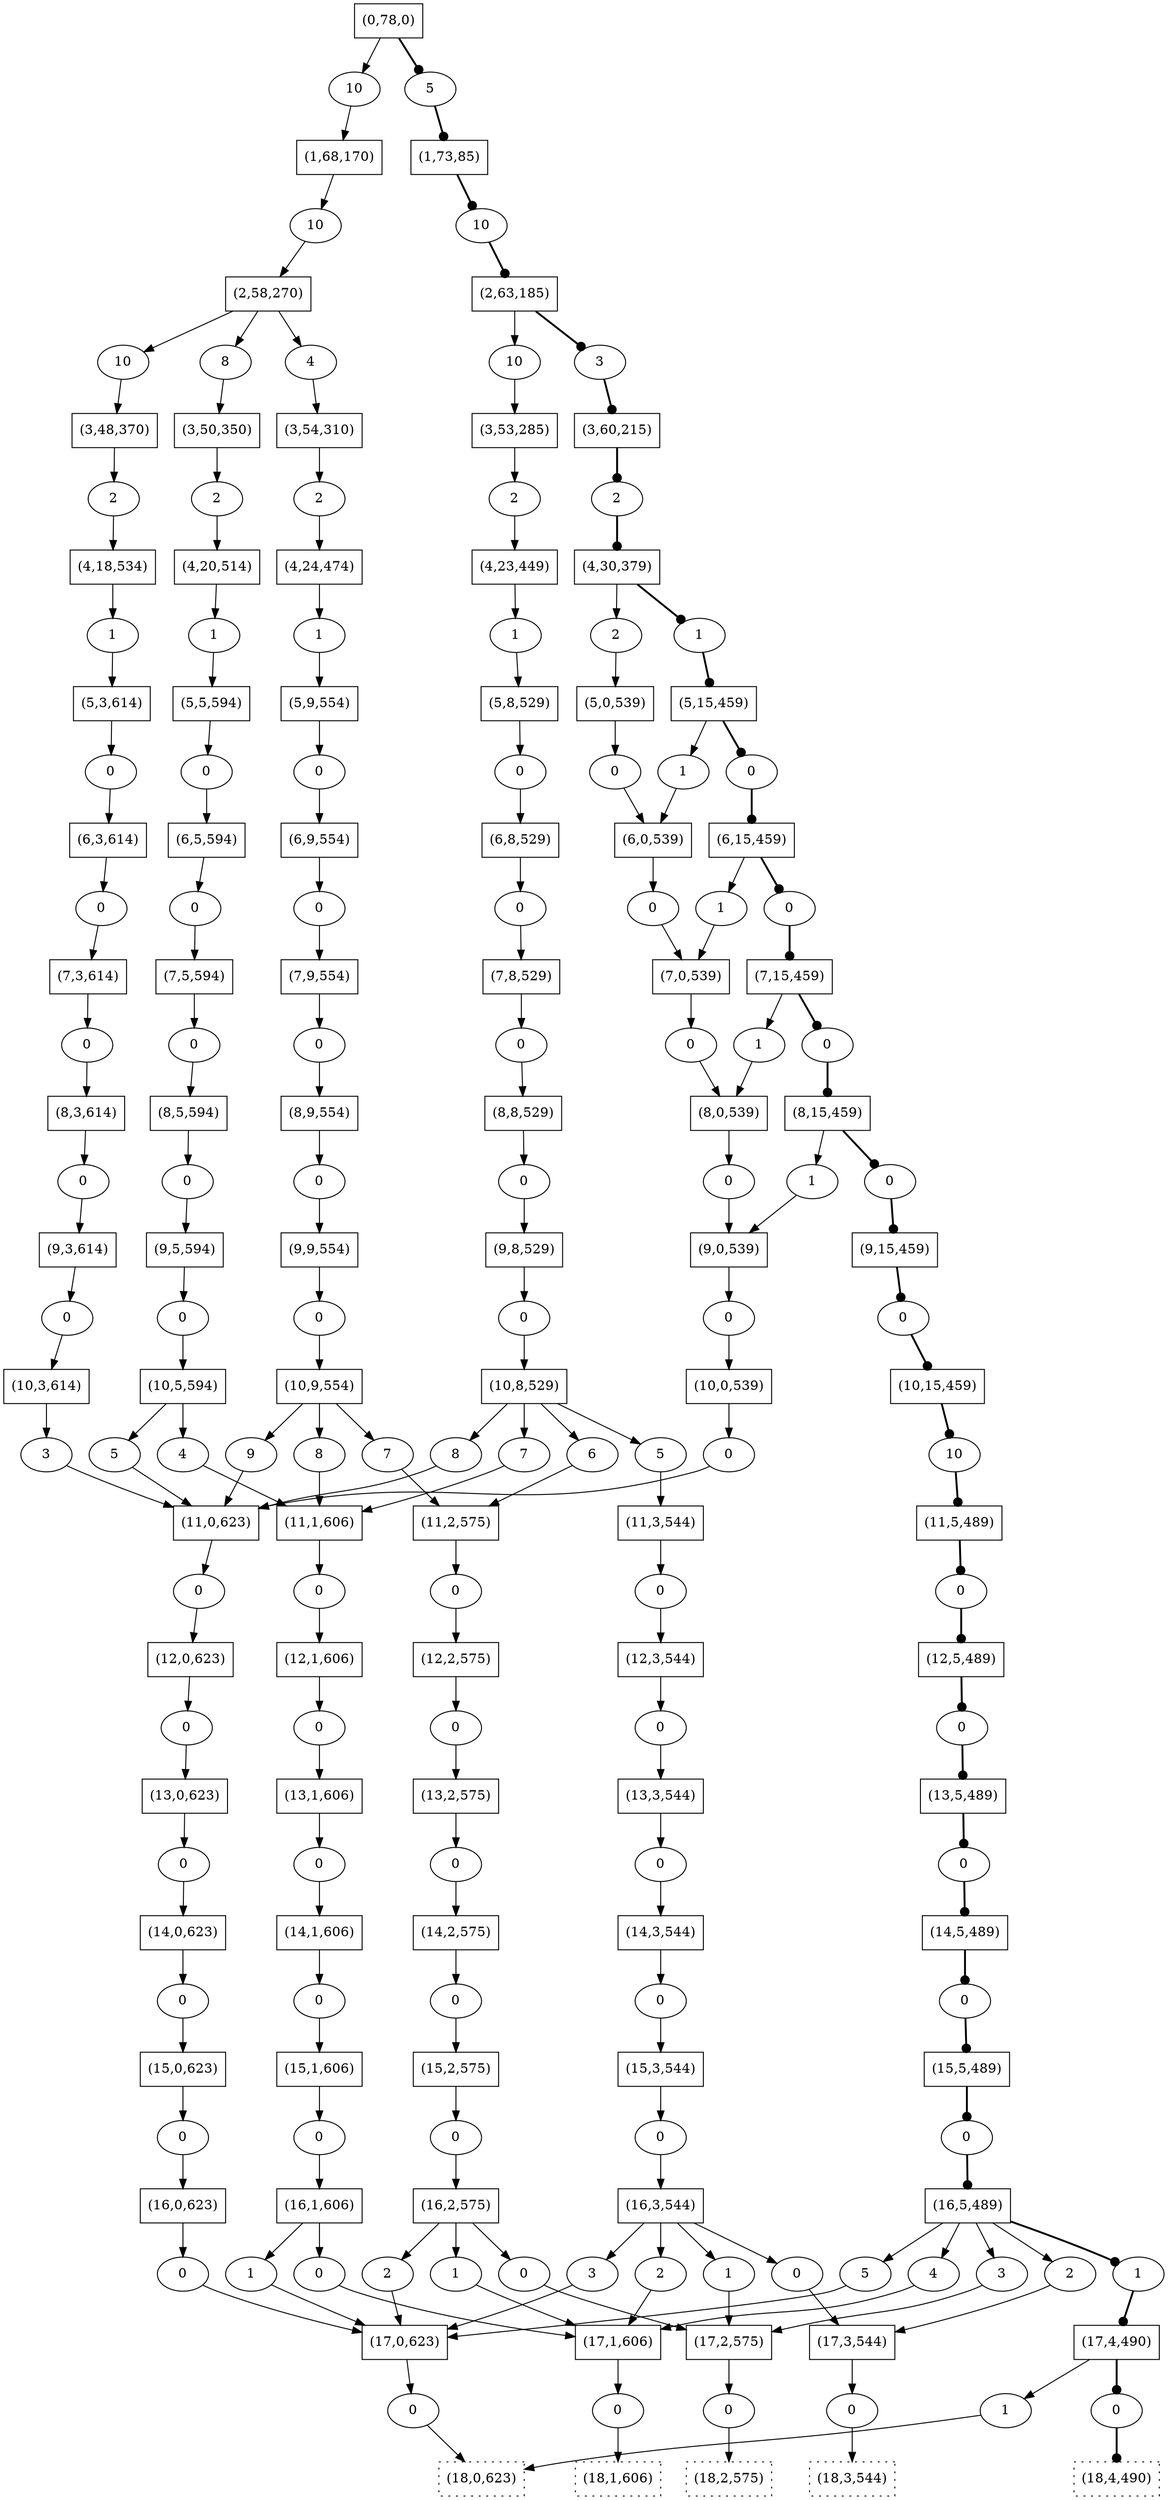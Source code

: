 digraph Mochila {  
 size="100,100"; 
    "91" [shape=box, label="(0,78,0)"];
    "91,10" [label=10];
    "91" -> "91,10";
    "91,10" -> "50";
    "50" [shape=box, label="(1,68,170)"];
    "50,10" [label=10];
    "50" -> "50,10";
    "50,10" -> "49";
    "49" [shape=box, label="(2,58,270)"];
    "49,10" [label=10];
    "49" -> "49,10";
    "49,10" -> "16";
    "16" [shape=box, label="(3,48,370)"];
    "16,2" [label=2];
    "16" -> "16,2";
    "16,2" -> "15";
    "15" [shape=box, label="(4,18,534)"];
    "15,1" [label=1];
    "15" -> "15,1";
    "15,1" -> "14";
    "14" [shape=box, label="(5,3,614)"];
    "14,0" [label=0];
    "14" -> "14,0";
    "14,0" -> "13";
    "13" [shape=box, label="(6,3,614)"];
    "13,0" [label=0];
    "13" -> "13,0";
    "13,0" -> "12";
    "12" [shape=box, label="(7,3,614)"];
    "12,0" [label=0];
    "12" -> "12,0";
    "12,0" -> "11";
    "11" [shape=box, label="(8,3,614)"];
    "11,0" [label=0];
    "11" -> "11,0";
    "11,0" -> "10";
    "10" [shape=box, label="(9,3,614)"];
    "10,0" [label=0];
    "10" -> "10,0";
    "10,0" -> "9";
    "9" [shape=box, label="(10,3,614)"];
    "9,3" [label=3];
    "9" -> "9,3";
    "9,3" -> "8";
    "8" [shape=box, label="(11,0,623)"];
    "8,0" [label=0];
    "8" -> "8,0";
    "8,0" -> "7";
    "7" [shape=box, label="(12,0,623)"];
    "7,0" [label=0];
    "7" -> "7,0";
    "7,0" -> "6";
    "6" [shape=box, label="(13,0,623)"];
    "6,0" [label=0];
    "6" -> "6,0";
    "6,0" -> "5";
    "5" [shape=box, label="(14,0,623)"];
    "5,0" [label=0];
    "5" -> "5,0";
    "5,0" -> "4";
    "4" [shape=box, label="(15,0,623)"];
    "4,0" [label=0];
    "4" -> "4,0";
    "4,0" -> "3";
    "3" [shape=box, label="(16,0,623)"];
    "3,0" [label=0];
    "3" -> "3,0";
    "3,0" -> "2";
    "2" [shape=box, label="(17,0,623)"];
    "2,0" [label=0];
    "2" -> "2,0";
    "2,0" -> "1";
    "1" [shape=box, style=dotted, label="(18,0,623)"];
    "49,8" [label=8];
    "49" -> "49,8";
    "49,8" -> "32";
    "32" [shape=box, label="(3,50,350)"];
    "32,2" [label=2];
    "32" -> "32,2";
    "32,2" -> "31";
    "31" [shape=box, label="(4,20,514)"];
    "31,1" [label=1];
    "31" -> "31,1";
    "31,1" -> "30";
    "30" [shape=box, label="(5,5,594)"];
    "30,0" [label=0];
    "30" -> "30,0";
    "30,0" -> "29";
    "29" [shape=box, label="(6,5,594)"];
    "29,0" [label=0];
    "29" -> "29,0";
    "29,0" -> "28";
    "28" [shape=box, label="(7,5,594)"];
    "28,0" [label=0];
    "28" -> "28,0";
    "28,0" -> "27";
    "27" [shape=box, label="(8,5,594)"];
    "27,0" [label=0];
    "27" -> "27,0";
    "27,0" -> "26";
    "26" [shape=box, label="(9,5,594)"];
    "26,0" [label=0];
    "26" -> "26,0";
    "26,0" -> "25";
    "25" [shape=box, label="(10,5,594)"];
    "25,5" [label=5];
    "25" -> "25,5";
    "25,5" -> "8";
    "25,4" [label=4];
    "25" -> "25,4";
    "25,4" -> "24";
    "24" [shape=box, label="(11,1,606)"];
    "24,0" [label=0];
    "24" -> "24,0";
    "24,0" -> "23";
    "23" [shape=box, label="(12,1,606)"];
    "23,0" [label=0];
    "23" -> "23,0";
    "23,0" -> "22";
    "22" [shape=box, label="(13,1,606)"];
    "22,0" [label=0];
    "22" -> "22,0";
    "22,0" -> "21";
    "21" [shape=box, label="(14,1,606)"];
    "21,0" [label=0];
    "21" -> "21,0";
    "21,0" -> "20";
    "20" [shape=box, label="(15,1,606)"];
    "20,0" [label=0];
    "20" -> "20,0";
    "20,0" -> "19";
    "19" [shape=box, label="(16,1,606)"];
    "19,1" [label=1];
    "19" -> "19,1";
    "19,1" -> "2";
    "19,0" [label=0];
    "19" -> "19,0";
    "19,0" -> "18";
    "18" [shape=box, label="(17,1,606)"];
    "18,0" [label=0];
    "18" -> "18,0";
    "18,0" -> "17";
    "17" [shape=box, style=dotted, label="(18,1,606)"];
    "49,4" [label=4];
    "49" -> "49,4";
    "49,4" -> "48";
    "48" [shape=box, label="(3,54,310)"];
    "48,2" [label=2];
    "48" -> "48,2";
    "48,2" -> "47";
    "47" [shape=box, label="(4,24,474)"];
    "47,1" [label=1];
    "47" -> "47,1";
    "47,1" -> "46";
    "46" [shape=box, label="(5,9,554)"];
    "46,0" [label=0];
    "46" -> "46,0";
    "46,0" -> "45";
    "45" [shape=box, label="(6,9,554)"];
    "45,0" [label=0];
    "45" -> "45,0";
    "45,0" -> "44";
    "44" [shape=box, label="(7,9,554)"];
    "44,0" [label=0];
    "44" -> "44,0";
    "44,0" -> "43";
    "43" [shape=box, label="(8,9,554)"];
    "43,0" [label=0];
    "43" -> "43,0";
    "43,0" -> "42";
    "42" [shape=box, label="(9,9,554)"];
    "42,0" [label=0];
    "42" -> "42,0";
    "42,0" -> "41";
    "41" [shape=box, label="(10,9,554)"];
    "41,9" [label=9];
    "41" -> "41,9";
    "41,9" -> "8";
    "41,8" [label=8];
    "41" -> "41,8";
    "41,8" -> "24";
    "41,7" [label=7];
    "41" -> "41,7";
    "41,7" -> "40";
    "40" [shape=box, label="(11,2,575)"];
    "40,0" [label=0];
    "40" -> "40,0";
    "40,0" -> "39";
    "39" [shape=box, label="(12,2,575)"];
    "39,0" [label=0];
    "39" -> "39,0";
    "39,0" -> "38";
    "38" [shape=box, label="(13,2,575)"];
    "38,0" [label=0];
    "38" -> "38,0";
    "38,0" -> "37";
    "37" [shape=box, label="(14,2,575)"];
    "37,0" [label=0];
    "37" -> "37,0";
    "37,0" -> "36";
    "36" [shape=box, label="(15,2,575)"];
    "36,0" [label=0];
    "36" -> "36,0";
    "36,0" -> "35";
    "35" [shape=box, label="(16,2,575)"];
    "35,2" [label=2];
    "35" -> "35,2";
    "35,2" -> "2";
    "35,1" [label=1];
    "35" -> "35,1";
    "35,1" -> "18";
    "35,0" [label=0];
    "35" -> "35,0";
    "35,0" -> "34";
    "34" [shape=box, label="(17,2,575)"];
    "34,0" [label=0];
    "34" -> "34,0";
    "34,0" -> "33";
    "33" [shape=box, style=dotted, label="(18,2,575)"];
    "91,5" [label=5];
    "91" -> "91,5"[style=bold,arrowhead=dot];
    "91,5" -> "90"[style=bold,arrowhead=dot];
    "90" [shape=box, label="(1,73,85)"];
    "90,10" [label=10];
    "90" -> "90,10"[style=bold,arrowhead=dot];
    "90,10" -> "89"[style=bold,arrowhead=dot];
    "89" [shape=box, label="(2,63,185)"];
    "89,10" [label=10];
    "89" -> "89,10";
    "89,10" -> "66";
    "66" [shape=box, label="(3,53,285)"];
    "66,2" [label=2];
    "66" -> "66,2";
    "66,2" -> "65";
    "65" [shape=box, label="(4,23,449)"];
    "65,1" [label=1];
    "65" -> "65,1";
    "65,1" -> "64";
    "64" [shape=box, label="(5,8,529)"];
    "64,0" [label=0];
    "64" -> "64,0";
    "64,0" -> "63";
    "63" [shape=box, label="(6,8,529)"];
    "63,0" [label=0];
    "63" -> "63,0";
    "63,0" -> "62";
    "62" [shape=box, label="(7,8,529)"];
    "62,0" [label=0];
    "62" -> "62,0";
    "62,0" -> "61";
    "61" [shape=box, label="(8,8,529)"];
    "61,0" [label=0];
    "61" -> "61,0";
    "61,0" -> "60";
    "60" [shape=box, label="(9,8,529)"];
    "60,0" [label=0];
    "60" -> "60,0";
    "60,0" -> "59";
    "59" [shape=box, label="(10,8,529)"];
    "59,8" [label=8];
    "59" -> "59,8";
    "59,8" -> "8";
    "59,7" [label=7];
    "59" -> "59,7";
    "59,7" -> "24";
    "59,6" [label=6];
    "59" -> "59,6";
    "59,6" -> "40";
    "59,5" [label=5];
    "59" -> "59,5";
    "59,5" -> "58";
    "58" [shape=box, label="(11,3,544)"];
    "58,0" [label=0];
    "58" -> "58,0";
    "58,0" -> "57";
    "57" [shape=box, label="(12,3,544)"];
    "57,0" [label=0];
    "57" -> "57,0";
    "57,0" -> "56";
    "56" [shape=box, label="(13,3,544)"];
    "56,0" [label=0];
    "56" -> "56,0";
    "56,0" -> "55";
    "55" [shape=box, label="(14,3,544)"];
    "55,0" [label=0];
    "55" -> "55,0";
    "55,0" -> "54";
    "54" [shape=box, label="(15,3,544)"];
    "54,0" [label=0];
    "54" -> "54,0";
    "54,0" -> "53";
    "53" [shape=box, label="(16,3,544)"];
    "53,3" [label=3];
    "53" -> "53,3";
    "53,3" -> "2";
    "53,2" [label=2];
    "53" -> "53,2";
    "53,2" -> "18";
    "53,1" [label=1];
    "53" -> "53,1";
    "53,1" -> "34";
    "53,0" [label=0];
    "53" -> "53,0";
    "53,0" -> "52";
    "52" [shape=box, label="(17,3,544)"];
    "52,0" [label=0];
    "52" -> "52,0";
    "52,0" -> "51";
    "51" [shape=box, style=dotted, label="(18,3,544)"];
    "89,3" [label=3];
    "89" -> "89,3"[style=bold,arrowhead=dot];
    "89,3" -> "88"[style=bold,arrowhead=dot];
    "88" [shape=box, label="(3,60,215)"];
    "88,2" [label=2];
    "88" -> "88,2"[style=bold,arrowhead=dot];
    "88,2" -> "87"[style=bold,arrowhead=dot];
    "87" [shape=box, label="(4,30,379)"];
    "87,2" [label=2];
    "87" -> "87,2";
    "87,2" -> "72";
    "72" [shape=box, label="(5,0,539)"];
    "72,0" [label=0];
    "72" -> "72,0";
    "72,0" -> "71";
    "71" [shape=box, label="(6,0,539)"];
    "71,0" [label=0];
    "71" -> "71,0";
    "71,0" -> "70";
    "70" [shape=box, label="(7,0,539)"];
    "70,0" [label=0];
    "70" -> "70,0";
    "70,0" -> "69";
    "69" [shape=box, label="(8,0,539)"];
    "69,0" [label=0];
    "69" -> "69,0";
    "69,0" -> "68";
    "68" [shape=box, label="(9,0,539)"];
    "68,0" [label=0];
    "68" -> "68,0";
    "68,0" -> "67";
    "67" [shape=box, label="(10,0,539)"];
    "67,0" [label=0];
    "67" -> "67,0";
    "67,0" -> "8";
    "87,1" [label=1];
    "87" -> "87,1"[style=bold,arrowhead=dot];
    "87,1" -> "86"[style=bold,arrowhead=dot];
    "86" [shape=box, label="(5,15,459)"];
    "86,1" [label=1];
    "86" -> "86,1";
    "86,1" -> "71";
    "86,0" [label=0];
    "86" -> "86,0"[style=bold,arrowhead=dot];
    "86,0" -> "85"[style=bold,arrowhead=dot];
    "85" [shape=box, label="(6,15,459)"];
    "85,1" [label=1];
    "85" -> "85,1";
    "85,1" -> "70";
    "85,0" [label=0];
    "85" -> "85,0"[style=bold,arrowhead=dot];
    "85,0" -> "84"[style=bold,arrowhead=dot];
    "84" [shape=box, label="(7,15,459)"];
    "84,1" [label=1];
    "84" -> "84,1";
    "84,1" -> "69";
    "84,0" [label=0];
    "84" -> "84,0"[style=bold,arrowhead=dot];
    "84,0" -> "83"[style=bold,arrowhead=dot];
    "83" [shape=box, label="(8,15,459)"];
    "83,1" [label=1];
    "83" -> "83,1";
    "83,1" -> "68";
    "83,0" [label=0];
    "83" -> "83,0"[style=bold,arrowhead=dot];
    "83,0" -> "82"[style=bold,arrowhead=dot];
    "82" [shape=box, label="(9,15,459)"];
    "82,0" [label=0];
    "82" -> "82,0"[style=bold,arrowhead=dot];
    "82,0" -> "81"[style=bold,arrowhead=dot];
    "81" [shape=box, label="(10,15,459)"];
    "81,10" [label=10];
    "81" -> "81,10"[style=bold,arrowhead=dot];
    "81,10" -> "80"[style=bold,arrowhead=dot];
    "80" [shape=box, label="(11,5,489)"];
    "80,0" [label=0];
    "80" -> "80,0"[style=bold,arrowhead=dot];
    "80,0" -> "79"[style=bold,arrowhead=dot];
    "79" [shape=box, label="(12,5,489)"];
    "79,0" [label=0];
    "79" -> "79,0"[style=bold,arrowhead=dot];
    "79,0" -> "78"[style=bold,arrowhead=dot];
    "78" [shape=box, label="(13,5,489)"];
    "78,0" [label=0];
    "78" -> "78,0"[style=bold,arrowhead=dot];
    "78,0" -> "77"[style=bold,arrowhead=dot];
    "77" [shape=box, label="(14,5,489)"];
    "77,0" [label=0];
    "77" -> "77,0"[style=bold,arrowhead=dot];
    "77,0" -> "76"[style=bold,arrowhead=dot];
    "76" [shape=box, label="(15,5,489)"];
    "76,0" [label=0];
    "76" -> "76,0"[style=bold,arrowhead=dot];
    "76,0" -> "75"[style=bold,arrowhead=dot];
    "75" [shape=box, label="(16,5,489)"];
    "75,5" [label=5];
    "75" -> "75,5";
    "75,5" -> "2";
    "75,4" [label=4];
    "75" -> "75,4";
    "75,4" -> "18";
    "75,3" [label=3];
    "75" -> "75,3";
    "75,3" -> "34";
    "75,2" [label=2];
    "75" -> "75,2";
    "75,2" -> "52";
    "75,1" [label=1];
    "75" -> "75,1"[style=bold,arrowhead=dot];
    "75,1" -> "74"[style=bold,arrowhead=dot];
    "74" [shape=box, label="(17,4,490)"];
    "74,1" [label=1];
    "74" -> "74,1";
    "74,1" -> "1";
    "74,0" [label=0];
    "74" -> "74,0"[style=bold,arrowhead=dot];
    "74,0" -> "73"[style=bold,arrowhead=dot];
    "73" [shape=box, style=dotted, label="(18,4,490)"];
}
